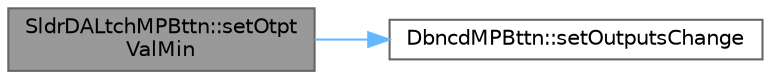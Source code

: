 digraph "SldrDALtchMPBttn::setOtptValMin"
{
 // LATEX_PDF_SIZE
  bgcolor="transparent";
  edge [fontname=Helvetica,fontsize=10,labelfontname=Helvetica,labelfontsize=10];
  node [fontname=Helvetica,fontsize=10,shape=box,height=0.2,width=0.4];
  rankdir="LR";
  Node1 [id="Node000001",label="SldrDALtchMPBttn::setOtpt\lValMin",height=0.2,width=0.4,color="gray40", fillcolor="grey60", style="filled", fontcolor="black",tooltip="Sets the output current value register minimum value attribute (otptValMin attribute)."];
  Node1 -> Node2 [id="edge1_Node000001_Node000002",color="steelblue1",style="solid",tooltip=" "];
  Node2 [id="Node000002",label="DbncdMPBttn::setOutputsChange",height=0.2,width=0.4,color="grey40", fillcolor="white", style="filled",URL="$class_dbncd_m_p_bttn.html#af79e9d677c23bc8e387f7161b3294c30",tooltip="Sets the value of the attribute flag indicating if a change took place in any of the output attribute..."];
}
